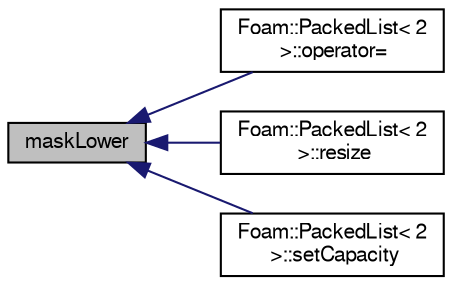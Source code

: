 digraph "maskLower"
{
  bgcolor="transparent";
  edge [fontname="FreeSans",fontsize="10",labelfontname="FreeSans",labelfontsize="10"];
  node [fontname="FreeSans",fontsize="10",shape=record];
  rankdir="LR";
  Node54 [label="maskLower",height=0.2,width=0.4,color="black", fillcolor="grey75", style="filled", fontcolor="black"];
  Node54 -> Node55 [dir="back",color="midnightblue",fontsize="10",style="solid",fontname="FreeSans"];
  Node55 [label="Foam::PackedList\< 2\l \>::operator=",height=0.2,width=0.4,color="black",URL="$a25938.html#a2c5b11c36b03e179830b2cf26d1d414c",tooltip="Assignment of all entries to the given value. Takes linear time. "];
  Node54 -> Node56 [dir="back",color="midnightblue",fontsize="10",style="solid",fontname="FreeSans"];
  Node56 [label="Foam::PackedList\< 2\l \>::resize",height=0.2,width=0.4,color="black",URL="$a25938.html#a269162b4a99f0b5255951cfe3309f517",tooltip="Reset addressable list size, does not shrink the allocated size. "];
  Node54 -> Node57 [dir="back",color="midnightblue",fontsize="10",style="solid",fontname="FreeSans"];
  Node57 [label="Foam::PackedList\< 2\l \>::setCapacity",height=0.2,width=0.4,color="black",URL="$a25938.html#a3769bf93f15609625d62b693c566bcd1",tooltip="Alter the size of the underlying storage. "];
}
